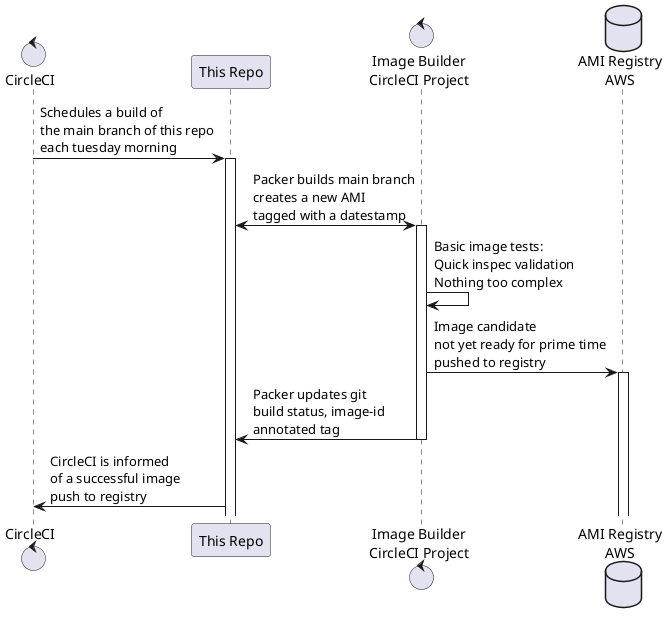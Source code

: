 @startuml
control CircleCI as CircleCI
participant "This Repo" as A
control "Image Builder\nCircleCI Project" as B
database "AMI Registry\nAWS" as C
CircleCI -> A: Schedules a build of\nthe main branch of this repo\neach tuesday morning
activate A
A <-> B: Packer builds main branch\ncreates a new AMI\ntagged with a datestamp
activate B
B -> B: Basic image tests:\nQuick inspec validation\nNothing too complex
B -> C: Image candidate\nnot yet ready for prime time\npushed to registry
activate C
B -> A: Packer updates git\nbuild status, image-id\nannotated tag
deactivate B
A -> CircleCI: CircleCI is informed\nof a successful image\npush to registry
@enduml
